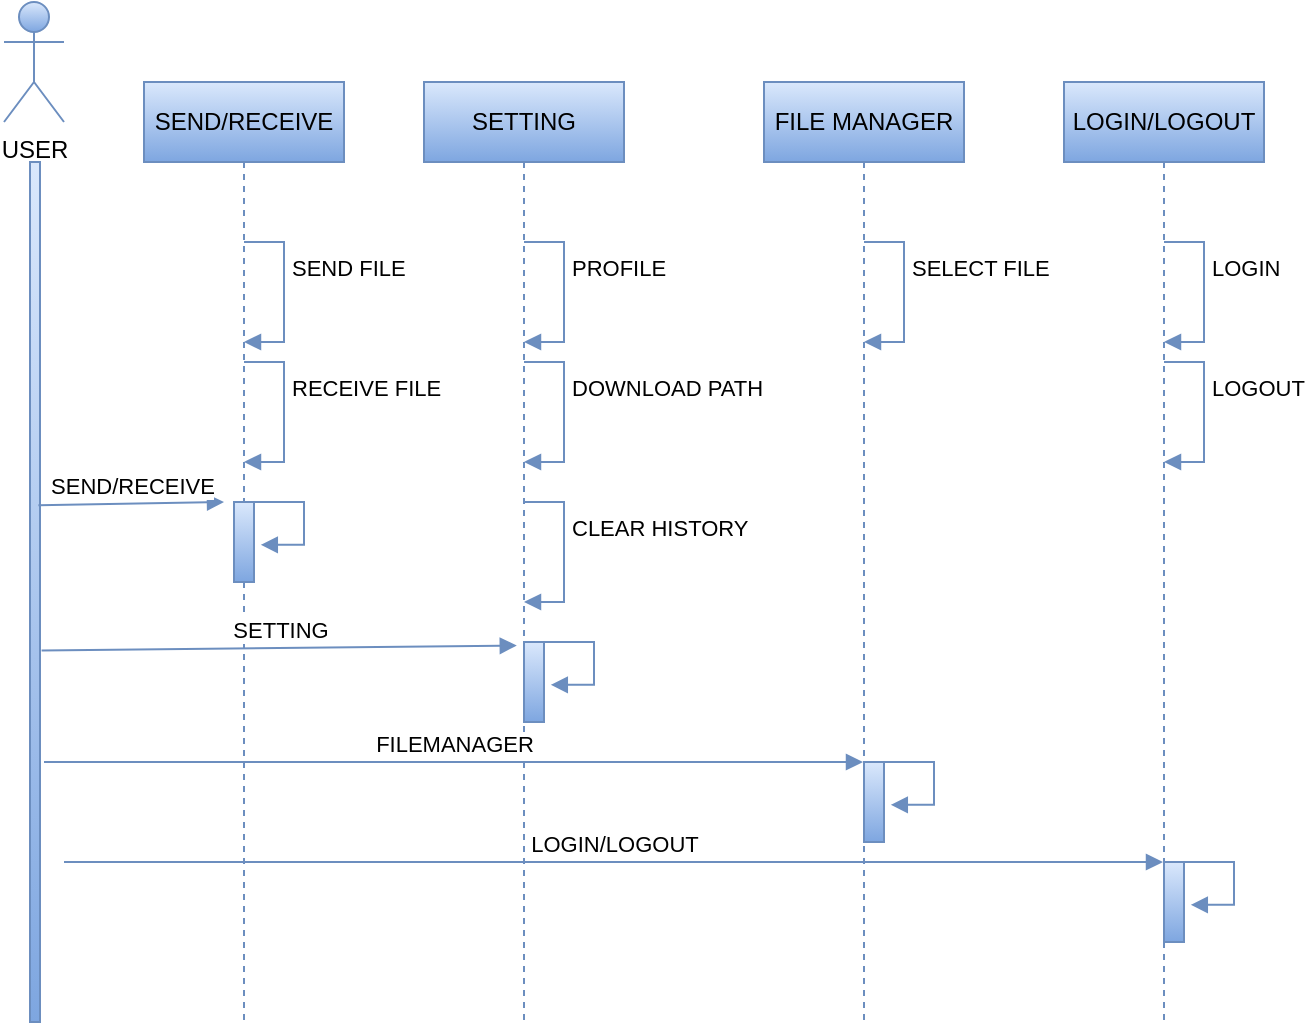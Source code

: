 <mxfile version="13.8.9-1" type="github">
  <diagram id="CZV_0_bVDUJe6O0NOViB" name="Page-1">
    <mxGraphModel dx="1038" dy="588" grid="0" gridSize="10" guides="1" tooltips="1" connect="1" arrows="1" fold="1" page="1" pageScale="1" pageWidth="850" pageHeight="1100" math="0" shadow="0">
      <root>
        <mxCell id="0" />
        <mxCell id="1" parent="0" />
        <mxCell id="6nMANeZpO5XxoxLsax0x-1" value="USER" style="shape=umlActor;verticalLabelPosition=bottom;verticalAlign=top;html=1;gradientColor=#7ea6e0;fillColor=#dae8fc;strokeColor=#6c8ebf;" vertex="1" parent="1">
          <mxGeometry x="60" y="90" width="30" height="60" as="geometry" />
        </mxCell>
        <mxCell id="6nMANeZpO5XxoxLsax0x-3" value="" style="html=1;points=[];perimeter=orthogonalPerimeter;fillColor=#dae8fc;strokeColor=#6c8ebf;gradientColor=#7ea6e0;" vertex="1" parent="1">
          <mxGeometry x="73" y="170" width="5" height="430" as="geometry" />
        </mxCell>
        <mxCell id="6nMANeZpO5XxoxLsax0x-9" value="SEND/RECEIVE" style="shape=umlLifeline;perimeter=lifelinePerimeter;whiteSpace=wrap;html=1;container=1;collapsible=0;recursiveResize=0;outlineConnect=0;strokeWidth=1;gradientColor=#7ea6e0;fillColor=#dae8fc;strokeColor=#6c8ebf;" vertex="1" parent="1">
          <mxGeometry x="130" y="130" width="100" height="470" as="geometry" />
        </mxCell>
        <mxCell id="6nMANeZpO5XxoxLsax0x-15" value="SEND FILE" style="edgeStyle=orthogonalEdgeStyle;html=1;align=left;spacingLeft=2;endArrow=block;rounded=0;strokeColor=#6c8ebf;gradientColor=#7ea6e0;fillColor=#dae8fc;" edge="1" parent="6nMANeZpO5XxoxLsax0x-9">
          <mxGeometry x="-0.5" y="-10" relative="1" as="geometry">
            <mxPoint x="50" y="80" as="sourcePoint" />
            <Array as="points">
              <mxPoint x="70" y="80" />
              <mxPoint x="70" y="130" />
            </Array>
            <mxPoint x="50" y="130" as="targetPoint" />
            <mxPoint x="10" y="10" as="offset" />
          </mxGeometry>
        </mxCell>
        <mxCell id="6nMANeZpO5XxoxLsax0x-18" value="" style="html=1;points=[];perimeter=orthogonalPerimeter;strokeWidth=1;gradientColor=#7ea6e0;fillColor=#dae8fc;strokeColor=#6c8ebf;" vertex="1" parent="6nMANeZpO5XxoxLsax0x-9">
          <mxGeometry x="45" y="210" width="10" height="40" as="geometry" />
        </mxCell>
        <mxCell id="6nMANeZpO5XxoxLsax0x-19" value="" style="edgeStyle=orthogonalEdgeStyle;html=1;align=left;spacingLeft=2;endArrow=block;rounded=0;strokeColor=#6c8ebf;entryX=1.34;entryY=0.535;entryDx=0;entryDy=0;entryPerimeter=0;gradientColor=#7ea6e0;fillColor=#dae8fc;" edge="1" target="6nMANeZpO5XxoxLsax0x-18" parent="6nMANeZpO5XxoxLsax0x-9">
          <mxGeometry relative="1" as="geometry">
            <mxPoint x="55" y="210" as="sourcePoint" />
            <Array as="points">
              <mxPoint x="80" y="210" />
              <mxPoint x="80" y="231" />
            </Array>
            <mxPoint x="70" y="230" as="targetPoint" />
          </mxGeometry>
        </mxCell>
        <mxCell id="6nMANeZpO5XxoxLsax0x-16" value="RECEIVE FILE" style="edgeStyle=orthogonalEdgeStyle;html=1;align=left;spacingLeft=2;endArrow=block;rounded=0;strokeColor=#6c8ebf;gradientColor=#7ea6e0;fillColor=#dae8fc;" edge="1" parent="1">
          <mxGeometry x="-0.5" y="-10" relative="1" as="geometry">
            <mxPoint x="180" y="270" as="sourcePoint" />
            <Array as="points">
              <mxPoint x="200" y="270" />
              <mxPoint x="200" y="320" />
            </Array>
            <mxPoint x="180" y="320" as="targetPoint" />
            <mxPoint x="10" y="10" as="offset" />
          </mxGeometry>
        </mxCell>
        <mxCell id="6nMANeZpO5XxoxLsax0x-20" value="SEND/RECEIVE" style="html=1;verticalAlign=bottom;endArrow=block;strokeColor=#6c8ebf;exitX=0.84;exitY=0.399;exitDx=0;exitDy=0;exitPerimeter=0;gradientColor=#7ea6e0;fillColor=#dae8fc;" edge="1" parent="1" source="6nMANeZpO5XxoxLsax0x-3">
          <mxGeometry width="80" relative="1" as="geometry">
            <mxPoint x="90" y="340" as="sourcePoint" />
            <mxPoint x="170" y="340" as="targetPoint" />
          </mxGeometry>
        </mxCell>
        <mxCell id="6nMANeZpO5XxoxLsax0x-21" value="SETTING" style="shape=umlLifeline;perimeter=lifelinePerimeter;whiteSpace=wrap;html=1;container=1;collapsible=0;recursiveResize=0;outlineConnect=0;strokeWidth=1;gradientColor=#7ea6e0;fillColor=#dae8fc;strokeColor=#6c8ebf;" vertex="1" parent="1">
          <mxGeometry x="270" y="130" width="100" height="470" as="geometry" />
        </mxCell>
        <mxCell id="6nMANeZpO5XxoxLsax0x-22" value="PROFILE" style="edgeStyle=orthogonalEdgeStyle;html=1;align=left;spacingLeft=2;endArrow=block;rounded=0;strokeColor=#6c8ebf;gradientColor=#7ea6e0;fillColor=#dae8fc;" edge="1" parent="6nMANeZpO5XxoxLsax0x-21">
          <mxGeometry x="-0.5" y="-10" relative="1" as="geometry">
            <mxPoint x="50" y="80" as="sourcePoint" />
            <Array as="points">
              <mxPoint x="70" y="80" />
              <mxPoint x="70" y="130" />
            </Array>
            <mxPoint x="50" y="130" as="targetPoint" />
            <mxPoint x="10" y="10" as="offset" />
          </mxGeometry>
        </mxCell>
        <mxCell id="6nMANeZpO5XxoxLsax0x-23" value="" style="html=1;points=[];perimeter=orthogonalPerimeter;strokeWidth=1;gradientColor=#7ea6e0;fillColor=#dae8fc;strokeColor=#6c8ebf;" vertex="1" parent="6nMANeZpO5XxoxLsax0x-21">
          <mxGeometry x="50" y="280" width="10" height="40" as="geometry" />
        </mxCell>
        <mxCell id="6nMANeZpO5XxoxLsax0x-24" value="" style="edgeStyle=orthogonalEdgeStyle;html=1;align=left;spacingLeft=2;endArrow=block;rounded=0;strokeColor=#6c8ebf;entryX=1.34;entryY=0.535;entryDx=0;entryDy=0;entryPerimeter=0;gradientColor=#7ea6e0;fillColor=#dae8fc;" edge="1" parent="6nMANeZpO5XxoxLsax0x-21" target="6nMANeZpO5XxoxLsax0x-23">
          <mxGeometry relative="1" as="geometry">
            <mxPoint x="60" y="280" as="sourcePoint" />
            <Array as="points">
              <mxPoint x="85" y="280" />
              <mxPoint x="85" y="301" />
            </Array>
            <mxPoint x="75" y="300" as="targetPoint" />
          </mxGeometry>
        </mxCell>
        <mxCell id="6nMANeZpO5XxoxLsax0x-25" value="DOWNLOAD PATH" style="edgeStyle=orthogonalEdgeStyle;html=1;align=left;spacingLeft=2;endArrow=block;rounded=0;strokeColor=#6c8ebf;gradientColor=#7ea6e0;fillColor=#dae8fc;" edge="1" parent="1">
          <mxGeometry x="-0.5" y="-10" relative="1" as="geometry">
            <mxPoint x="320" y="270" as="sourcePoint" />
            <Array as="points">
              <mxPoint x="340" y="270" />
              <mxPoint x="340" y="320" />
            </Array>
            <mxPoint x="320" y="320" as="targetPoint" />
            <mxPoint x="10" y="10" as="offset" />
          </mxGeometry>
        </mxCell>
        <mxCell id="6nMANeZpO5XxoxLsax0x-26" value="CLEAR HISTORY" style="edgeStyle=orthogonalEdgeStyle;html=1;align=left;spacingLeft=2;endArrow=block;rounded=0;strokeColor=#6c8ebf;gradientColor=#7ea6e0;fillColor=#dae8fc;" edge="1" parent="1">
          <mxGeometry x="-0.5" y="-10" relative="1" as="geometry">
            <mxPoint x="320" y="340" as="sourcePoint" />
            <Array as="points">
              <mxPoint x="340" y="340" />
              <mxPoint x="340" y="390" />
            </Array>
            <mxPoint x="320" y="390" as="targetPoint" />
            <mxPoint x="10" y="10" as="offset" />
          </mxGeometry>
        </mxCell>
        <mxCell id="6nMANeZpO5XxoxLsax0x-27" value="SETTING" style="html=1;verticalAlign=bottom;endArrow=block;strokeColor=#6c8ebf;exitX=1.16;exitY=0.568;exitDx=0;exitDy=0;exitPerimeter=0;gradientColor=#7ea6e0;fillColor=#dae8fc;entryX=-0.36;entryY=0.045;entryDx=0;entryDy=0;entryPerimeter=0;" edge="1" parent="1" source="6nMANeZpO5XxoxLsax0x-3" target="6nMANeZpO5XxoxLsax0x-23">
          <mxGeometry width="80" relative="1" as="geometry">
            <mxPoint x="78.0" y="421.57" as="sourcePoint" />
            <mxPoint x="170.8" y="420" as="targetPoint" />
          </mxGeometry>
        </mxCell>
        <mxCell id="6nMANeZpO5XxoxLsax0x-28" value="FILE MANAGER" style="shape=umlLifeline;perimeter=lifelinePerimeter;whiteSpace=wrap;html=1;container=1;collapsible=0;recursiveResize=0;outlineConnect=0;strokeWidth=1;gradientColor=#7ea6e0;fillColor=#dae8fc;strokeColor=#6c8ebf;" vertex="1" parent="1">
          <mxGeometry x="440" y="130" width="100" height="470" as="geometry" />
        </mxCell>
        <mxCell id="6nMANeZpO5XxoxLsax0x-29" value="SELECT FILE" style="edgeStyle=orthogonalEdgeStyle;html=1;align=left;spacingLeft=2;endArrow=block;rounded=0;strokeColor=#6c8ebf;gradientColor=#7ea6e0;fillColor=#dae8fc;" edge="1" parent="6nMANeZpO5XxoxLsax0x-28">
          <mxGeometry x="-0.5" y="-10" relative="1" as="geometry">
            <mxPoint x="50" y="80" as="sourcePoint" />
            <Array as="points">
              <mxPoint x="70" y="80" />
              <mxPoint x="70" y="130" />
            </Array>
            <mxPoint x="50" y="130" as="targetPoint" />
            <mxPoint x="10" y="10" as="offset" />
          </mxGeometry>
        </mxCell>
        <mxCell id="6nMANeZpO5XxoxLsax0x-30" value="" style="html=1;points=[];perimeter=orthogonalPerimeter;strokeWidth=1;gradientColor=#7ea6e0;fillColor=#dae8fc;strokeColor=#6c8ebf;" vertex="1" parent="6nMANeZpO5XxoxLsax0x-28">
          <mxGeometry x="50" y="340" width="10" height="40" as="geometry" />
        </mxCell>
        <mxCell id="6nMANeZpO5XxoxLsax0x-31" value="" style="edgeStyle=orthogonalEdgeStyle;html=1;align=left;spacingLeft=2;endArrow=block;rounded=0;strokeColor=#6c8ebf;entryX=1.34;entryY=0.535;entryDx=0;entryDy=0;entryPerimeter=0;gradientColor=#7ea6e0;fillColor=#dae8fc;" edge="1" parent="6nMANeZpO5XxoxLsax0x-28" target="6nMANeZpO5XxoxLsax0x-30">
          <mxGeometry relative="1" as="geometry">
            <mxPoint x="60" y="340" as="sourcePoint" />
            <Array as="points">
              <mxPoint x="85" y="340" />
              <mxPoint x="85" y="361" />
            </Array>
            <mxPoint x="75" y="360" as="targetPoint" />
          </mxGeometry>
        </mxCell>
        <mxCell id="6nMANeZpO5XxoxLsax0x-34" value="FILEMANAGER" style="html=1;verticalAlign=bottom;endArrow=block;strokeColor=#6c8ebf;gradientColor=#7ea6e0;fillColor=#dae8fc;" edge="1" parent="1" target="6nMANeZpO5XxoxLsax0x-28">
          <mxGeometry width="80" relative="1" as="geometry">
            <mxPoint x="80" y="470" as="sourcePoint" />
            <mxPoint x="160" y="470" as="targetPoint" />
          </mxGeometry>
        </mxCell>
        <mxCell id="6nMANeZpO5XxoxLsax0x-41" value="LOGIN/LOGOUT" style="shape=umlLifeline;perimeter=lifelinePerimeter;whiteSpace=wrap;html=1;container=1;collapsible=0;recursiveResize=0;outlineConnect=0;strokeWidth=1;gradientColor=#7ea6e0;fillColor=#dae8fc;strokeColor=#6c8ebf;" vertex="1" parent="1">
          <mxGeometry x="590" y="130" width="100" height="470" as="geometry" />
        </mxCell>
        <mxCell id="6nMANeZpO5XxoxLsax0x-42" value="LOGIN" style="edgeStyle=orthogonalEdgeStyle;html=1;align=left;spacingLeft=2;endArrow=block;rounded=0;strokeColor=#6c8ebf;gradientColor=#7ea6e0;fillColor=#dae8fc;" edge="1" parent="6nMANeZpO5XxoxLsax0x-41">
          <mxGeometry x="-0.5" y="-10" relative="1" as="geometry">
            <mxPoint x="50" y="80" as="sourcePoint" />
            <Array as="points">
              <mxPoint x="70" y="80" />
              <mxPoint x="70" y="130" />
            </Array>
            <mxPoint x="50" y="130" as="targetPoint" />
            <mxPoint x="10" y="10" as="offset" />
          </mxGeometry>
        </mxCell>
        <mxCell id="6nMANeZpO5XxoxLsax0x-43" value="" style="html=1;points=[];perimeter=orthogonalPerimeter;strokeWidth=1;gradientColor=#7ea6e0;fillColor=#dae8fc;strokeColor=#6c8ebf;" vertex="1" parent="6nMANeZpO5XxoxLsax0x-41">
          <mxGeometry x="50" y="390" width="10" height="40" as="geometry" />
        </mxCell>
        <mxCell id="6nMANeZpO5XxoxLsax0x-44" value="" style="edgeStyle=orthogonalEdgeStyle;html=1;align=left;spacingLeft=2;endArrow=block;rounded=0;strokeColor=#6c8ebf;entryX=1.34;entryY=0.535;entryDx=0;entryDy=0;entryPerimeter=0;gradientColor=#7ea6e0;fillColor=#dae8fc;" edge="1" parent="6nMANeZpO5XxoxLsax0x-41" target="6nMANeZpO5XxoxLsax0x-43">
          <mxGeometry relative="1" as="geometry">
            <mxPoint x="60" y="390" as="sourcePoint" />
            <Array as="points">
              <mxPoint x="85" y="390" />
              <mxPoint x="85" y="411" />
            </Array>
            <mxPoint x="75" y="410" as="targetPoint" />
          </mxGeometry>
        </mxCell>
        <mxCell id="6nMANeZpO5XxoxLsax0x-45" value="LOGOUT" style="edgeStyle=orthogonalEdgeStyle;html=1;align=left;spacingLeft=2;endArrow=block;rounded=0;strokeColor=#6c8ebf;gradientColor=#7ea6e0;fillColor=#dae8fc;" edge="1" parent="1">
          <mxGeometry x="-0.5" y="-10" relative="1" as="geometry">
            <mxPoint x="640" y="270" as="sourcePoint" />
            <Array as="points">
              <mxPoint x="660" y="270" />
              <mxPoint x="660" y="320" />
            </Array>
            <mxPoint x="640" y="320" as="targetPoint" />
            <mxPoint x="10" y="10" as="offset" />
          </mxGeometry>
        </mxCell>
        <mxCell id="6nMANeZpO5XxoxLsax0x-47" value="LOGIN/LOGOUT" style="html=1;verticalAlign=bottom;endArrow=block;strokeColor=#6c8ebf;gradientColor=#7ea6e0;fillColor=#dae8fc;" edge="1" parent="1" target="6nMANeZpO5XxoxLsax0x-41">
          <mxGeometry width="80" relative="1" as="geometry">
            <mxPoint x="90" y="520" as="sourcePoint" />
            <mxPoint x="499.5" y="520" as="targetPoint" />
          </mxGeometry>
        </mxCell>
      </root>
    </mxGraphModel>
  </diagram>
</mxfile>
